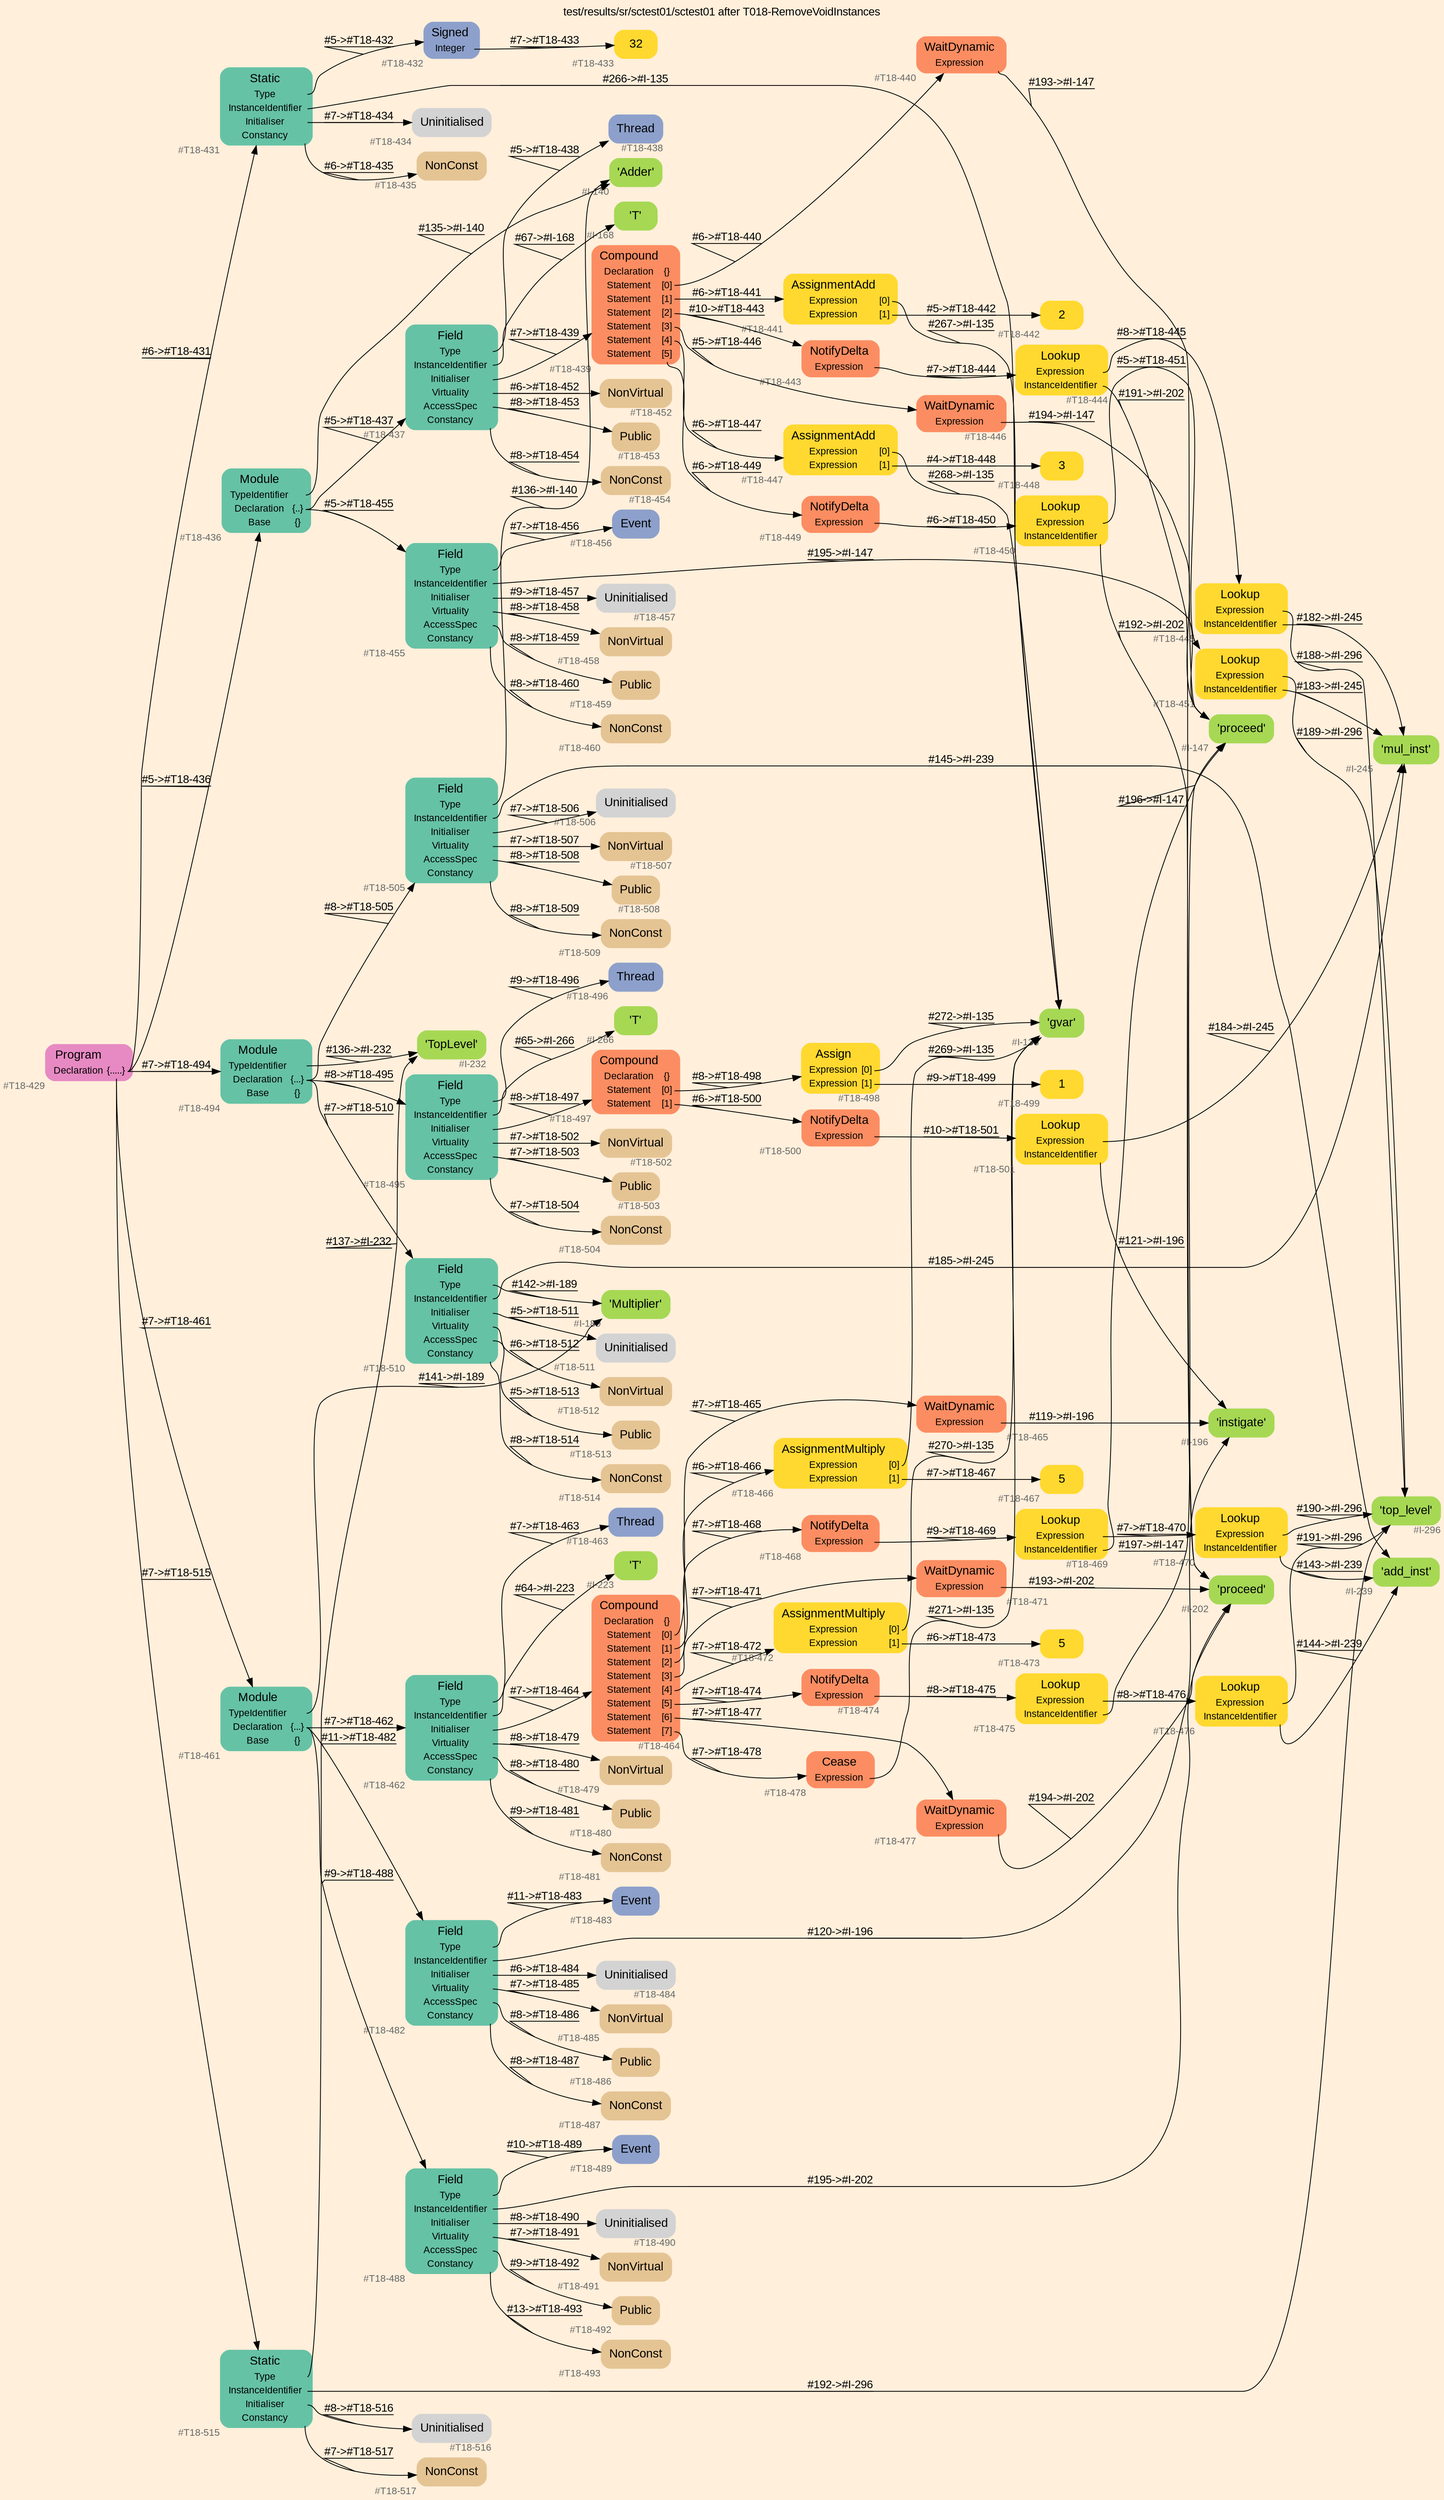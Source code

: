 digraph "test/results/sr/sctest01/sctest01 after T018-RemoveVoidInstances" {
label = "test/results/sr/sctest01/sctest01 after T018-RemoveVoidInstances"
labelloc = t
graph [
    rankdir = "LR"
    ranksep = 0.3
    bgcolor = antiquewhite1
    color = black
    fontcolor = black
    fontname = "Arial"
];
node [
    fontname = "Arial"
];
edge [
    fontname = "Arial"
];

// -------------------- node figure --------------------
// -------- block #T18-429 ----------
"#T18-429" [
    fillcolor = "/set28/4"
    xlabel = "#T18-429"
    fontsize = "12"
    fontcolor = grey40
    shape = "plaintext"
    label = <<TABLE BORDER="0" CELLBORDER="0" CELLSPACING="0">
     <TR><TD><FONT COLOR="black" POINT-SIZE="15">Program</FONT></TD></TR>
     <TR><TD><FONT COLOR="black" POINT-SIZE="12">Declaration</FONT></TD><TD PORT="port0"><FONT COLOR="black" POINT-SIZE="12">{.....}</FONT></TD></TR>
    </TABLE>>
    style = "rounded,filled"
];

// -------- block #T18-431 ----------
"#T18-431" [
    fillcolor = "/set28/1"
    xlabel = "#T18-431"
    fontsize = "12"
    fontcolor = grey40
    shape = "plaintext"
    label = <<TABLE BORDER="0" CELLBORDER="0" CELLSPACING="0">
     <TR><TD><FONT COLOR="black" POINT-SIZE="15">Static</FONT></TD></TR>
     <TR><TD><FONT COLOR="black" POINT-SIZE="12">Type</FONT></TD><TD PORT="port0"></TD></TR>
     <TR><TD><FONT COLOR="black" POINT-SIZE="12">InstanceIdentifier</FONT></TD><TD PORT="port1"></TD></TR>
     <TR><TD><FONT COLOR="black" POINT-SIZE="12">Initialiser</FONT></TD><TD PORT="port2"></TD></TR>
     <TR><TD><FONT COLOR="black" POINT-SIZE="12">Constancy</FONT></TD><TD PORT="port3"></TD></TR>
    </TABLE>>
    style = "rounded,filled"
];

// -------- block #T18-432 ----------
"#T18-432" [
    fillcolor = "/set28/3"
    xlabel = "#T18-432"
    fontsize = "12"
    fontcolor = grey40
    shape = "plaintext"
    label = <<TABLE BORDER="0" CELLBORDER="0" CELLSPACING="0">
     <TR><TD><FONT COLOR="black" POINT-SIZE="15">Signed</FONT></TD></TR>
     <TR><TD><FONT COLOR="black" POINT-SIZE="12">Integer</FONT></TD><TD PORT="port0"></TD></TR>
    </TABLE>>
    style = "rounded,filled"
];

// -------- block #T18-433 ----------
"#T18-433" [
    fillcolor = "/set28/6"
    xlabel = "#T18-433"
    fontsize = "12"
    fontcolor = grey40
    shape = "plaintext"
    label = <<TABLE BORDER="0" CELLBORDER="0" CELLSPACING="0">
     <TR><TD><FONT COLOR="black" POINT-SIZE="15">32</FONT></TD></TR>
    </TABLE>>
    style = "rounded,filled"
];

// -------- block #I-135 ----------
"#I-135" [
    fillcolor = "/set28/5"
    xlabel = "#I-135"
    fontsize = "12"
    fontcolor = grey40
    shape = "plaintext"
    label = <<TABLE BORDER="0" CELLBORDER="0" CELLSPACING="0">
     <TR><TD><FONT COLOR="black" POINT-SIZE="15">'gvar'</FONT></TD></TR>
    </TABLE>>
    style = "rounded,filled"
];

// -------- block #T18-434 ----------
"#T18-434" [
    xlabel = "#T18-434"
    fontsize = "12"
    fontcolor = grey40
    shape = "plaintext"
    label = <<TABLE BORDER="0" CELLBORDER="0" CELLSPACING="0">
     <TR><TD><FONT COLOR="black" POINT-SIZE="15">Uninitialised</FONT></TD></TR>
    </TABLE>>
    style = "rounded,filled"
];

// -------- block #T18-435 ----------
"#T18-435" [
    fillcolor = "/set28/7"
    xlabel = "#T18-435"
    fontsize = "12"
    fontcolor = grey40
    shape = "plaintext"
    label = <<TABLE BORDER="0" CELLBORDER="0" CELLSPACING="0">
     <TR><TD><FONT COLOR="black" POINT-SIZE="15">NonConst</FONT></TD></TR>
    </TABLE>>
    style = "rounded,filled"
];

// -------- block #T18-436 ----------
"#T18-436" [
    fillcolor = "/set28/1"
    xlabel = "#T18-436"
    fontsize = "12"
    fontcolor = grey40
    shape = "plaintext"
    label = <<TABLE BORDER="0" CELLBORDER="0" CELLSPACING="0">
     <TR><TD><FONT COLOR="black" POINT-SIZE="15">Module</FONT></TD></TR>
     <TR><TD><FONT COLOR="black" POINT-SIZE="12">TypeIdentifier</FONT></TD><TD PORT="port0"></TD></TR>
     <TR><TD><FONT COLOR="black" POINT-SIZE="12">Declaration</FONT></TD><TD PORT="port1"><FONT COLOR="black" POINT-SIZE="12">{..}</FONT></TD></TR>
     <TR><TD><FONT COLOR="black" POINT-SIZE="12">Base</FONT></TD><TD PORT="port2"><FONT COLOR="black" POINT-SIZE="12">{}</FONT></TD></TR>
    </TABLE>>
    style = "rounded,filled"
];

// -------- block #I-140 ----------
"#I-140" [
    fillcolor = "/set28/5"
    xlabel = "#I-140"
    fontsize = "12"
    fontcolor = grey40
    shape = "plaintext"
    label = <<TABLE BORDER="0" CELLBORDER="0" CELLSPACING="0">
     <TR><TD><FONT COLOR="black" POINT-SIZE="15">'Adder'</FONT></TD></TR>
    </TABLE>>
    style = "rounded,filled"
];

// -------- block #T18-437 ----------
"#T18-437" [
    fillcolor = "/set28/1"
    xlabel = "#T18-437"
    fontsize = "12"
    fontcolor = grey40
    shape = "plaintext"
    label = <<TABLE BORDER="0" CELLBORDER="0" CELLSPACING="0">
     <TR><TD><FONT COLOR="black" POINT-SIZE="15">Field</FONT></TD></TR>
     <TR><TD><FONT COLOR="black" POINT-SIZE="12">Type</FONT></TD><TD PORT="port0"></TD></TR>
     <TR><TD><FONT COLOR="black" POINT-SIZE="12">InstanceIdentifier</FONT></TD><TD PORT="port1"></TD></TR>
     <TR><TD><FONT COLOR="black" POINT-SIZE="12">Initialiser</FONT></TD><TD PORT="port2"></TD></TR>
     <TR><TD><FONT COLOR="black" POINT-SIZE="12">Virtuality</FONT></TD><TD PORT="port3"></TD></TR>
     <TR><TD><FONT COLOR="black" POINT-SIZE="12">AccessSpec</FONT></TD><TD PORT="port4"></TD></TR>
     <TR><TD><FONT COLOR="black" POINT-SIZE="12">Constancy</FONT></TD><TD PORT="port5"></TD></TR>
    </TABLE>>
    style = "rounded,filled"
];

// -------- block #T18-438 ----------
"#T18-438" [
    fillcolor = "/set28/3"
    xlabel = "#T18-438"
    fontsize = "12"
    fontcolor = grey40
    shape = "plaintext"
    label = <<TABLE BORDER="0" CELLBORDER="0" CELLSPACING="0">
     <TR><TD><FONT COLOR="black" POINT-SIZE="15">Thread</FONT></TD></TR>
    </TABLE>>
    style = "rounded,filled"
];

// -------- block #I-168 ----------
"#I-168" [
    fillcolor = "/set28/5"
    xlabel = "#I-168"
    fontsize = "12"
    fontcolor = grey40
    shape = "plaintext"
    label = <<TABLE BORDER="0" CELLBORDER="0" CELLSPACING="0">
     <TR><TD><FONT COLOR="black" POINT-SIZE="15">'T'</FONT></TD></TR>
    </TABLE>>
    style = "rounded,filled"
];

// -------- block #T18-439 ----------
"#T18-439" [
    fillcolor = "/set28/2"
    xlabel = "#T18-439"
    fontsize = "12"
    fontcolor = grey40
    shape = "plaintext"
    label = <<TABLE BORDER="0" CELLBORDER="0" CELLSPACING="0">
     <TR><TD><FONT COLOR="black" POINT-SIZE="15">Compound</FONT></TD></TR>
     <TR><TD><FONT COLOR="black" POINT-SIZE="12">Declaration</FONT></TD><TD PORT="port0"><FONT COLOR="black" POINT-SIZE="12">{}</FONT></TD></TR>
     <TR><TD><FONT COLOR="black" POINT-SIZE="12">Statement</FONT></TD><TD PORT="port1"><FONT COLOR="black" POINT-SIZE="12">[0]</FONT></TD></TR>
     <TR><TD><FONT COLOR="black" POINT-SIZE="12">Statement</FONT></TD><TD PORT="port2"><FONT COLOR="black" POINT-SIZE="12">[1]</FONT></TD></TR>
     <TR><TD><FONT COLOR="black" POINT-SIZE="12">Statement</FONT></TD><TD PORT="port3"><FONT COLOR="black" POINT-SIZE="12">[2]</FONT></TD></TR>
     <TR><TD><FONT COLOR="black" POINT-SIZE="12">Statement</FONT></TD><TD PORT="port4"><FONT COLOR="black" POINT-SIZE="12">[3]</FONT></TD></TR>
     <TR><TD><FONT COLOR="black" POINT-SIZE="12">Statement</FONT></TD><TD PORT="port5"><FONT COLOR="black" POINT-SIZE="12">[4]</FONT></TD></TR>
     <TR><TD><FONT COLOR="black" POINT-SIZE="12">Statement</FONT></TD><TD PORT="port6"><FONT COLOR="black" POINT-SIZE="12">[5]</FONT></TD></TR>
    </TABLE>>
    style = "rounded,filled"
];

// -------- block #T18-440 ----------
"#T18-440" [
    fillcolor = "/set28/2"
    xlabel = "#T18-440"
    fontsize = "12"
    fontcolor = grey40
    shape = "plaintext"
    label = <<TABLE BORDER="0" CELLBORDER="0" CELLSPACING="0">
     <TR><TD><FONT COLOR="black" POINT-SIZE="15">WaitDynamic</FONT></TD></TR>
     <TR><TD><FONT COLOR="black" POINT-SIZE="12">Expression</FONT></TD><TD PORT="port0"></TD></TR>
    </TABLE>>
    style = "rounded,filled"
];

// -------- block #I-147 ----------
"#I-147" [
    fillcolor = "/set28/5"
    xlabel = "#I-147"
    fontsize = "12"
    fontcolor = grey40
    shape = "plaintext"
    label = <<TABLE BORDER="0" CELLBORDER="0" CELLSPACING="0">
     <TR><TD><FONT COLOR="black" POINT-SIZE="15">'proceed'</FONT></TD></TR>
    </TABLE>>
    style = "rounded,filled"
];

// -------- block #T18-441 ----------
"#T18-441" [
    fillcolor = "/set28/6"
    xlabel = "#T18-441"
    fontsize = "12"
    fontcolor = grey40
    shape = "plaintext"
    label = <<TABLE BORDER="0" CELLBORDER="0" CELLSPACING="0">
     <TR><TD><FONT COLOR="black" POINT-SIZE="15">AssignmentAdd</FONT></TD></TR>
     <TR><TD><FONT COLOR="black" POINT-SIZE="12">Expression</FONT></TD><TD PORT="port0"><FONT COLOR="black" POINT-SIZE="12">[0]</FONT></TD></TR>
     <TR><TD><FONT COLOR="black" POINT-SIZE="12">Expression</FONT></TD><TD PORT="port1"><FONT COLOR="black" POINT-SIZE="12">[1]</FONT></TD></TR>
    </TABLE>>
    style = "rounded,filled"
];

// -------- block #T18-442 ----------
"#T18-442" [
    fillcolor = "/set28/6"
    xlabel = "#T18-442"
    fontsize = "12"
    fontcolor = grey40
    shape = "plaintext"
    label = <<TABLE BORDER="0" CELLBORDER="0" CELLSPACING="0">
     <TR><TD><FONT COLOR="black" POINT-SIZE="15">2</FONT></TD></TR>
    </TABLE>>
    style = "rounded,filled"
];

// -------- block #T18-443 ----------
"#T18-443" [
    fillcolor = "/set28/2"
    xlabel = "#T18-443"
    fontsize = "12"
    fontcolor = grey40
    shape = "plaintext"
    label = <<TABLE BORDER="0" CELLBORDER="0" CELLSPACING="0">
     <TR><TD><FONT COLOR="black" POINT-SIZE="15">NotifyDelta</FONT></TD></TR>
     <TR><TD><FONT COLOR="black" POINT-SIZE="12">Expression</FONT></TD><TD PORT="port0"></TD></TR>
    </TABLE>>
    style = "rounded,filled"
];

// -------- block #T18-444 ----------
"#T18-444" [
    fillcolor = "/set28/6"
    xlabel = "#T18-444"
    fontsize = "12"
    fontcolor = grey40
    shape = "plaintext"
    label = <<TABLE BORDER="0" CELLBORDER="0" CELLSPACING="0">
     <TR><TD><FONT COLOR="black" POINT-SIZE="15">Lookup</FONT></TD></TR>
     <TR><TD><FONT COLOR="black" POINT-SIZE="12">Expression</FONT></TD><TD PORT="port0"></TD></TR>
     <TR><TD><FONT COLOR="black" POINT-SIZE="12">InstanceIdentifier</FONT></TD><TD PORT="port1"></TD></TR>
    </TABLE>>
    style = "rounded,filled"
];

// -------- block #T18-445 ----------
"#T18-445" [
    fillcolor = "/set28/6"
    xlabel = "#T18-445"
    fontsize = "12"
    fontcolor = grey40
    shape = "plaintext"
    label = <<TABLE BORDER="0" CELLBORDER="0" CELLSPACING="0">
     <TR><TD><FONT COLOR="black" POINT-SIZE="15">Lookup</FONT></TD></TR>
     <TR><TD><FONT COLOR="black" POINT-SIZE="12">Expression</FONT></TD><TD PORT="port0"></TD></TR>
     <TR><TD><FONT COLOR="black" POINT-SIZE="12">InstanceIdentifier</FONT></TD><TD PORT="port1"></TD></TR>
    </TABLE>>
    style = "rounded,filled"
];

// -------- block #I-296 ----------
"#I-296" [
    fillcolor = "/set28/5"
    xlabel = "#I-296"
    fontsize = "12"
    fontcolor = grey40
    shape = "plaintext"
    label = <<TABLE BORDER="0" CELLBORDER="0" CELLSPACING="0">
     <TR><TD><FONT COLOR="black" POINT-SIZE="15">'top_level'</FONT></TD></TR>
    </TABLE>>
    style = "rounded,filled"
];

// -------- block #I-245 ----------
"#I-245" [
    fillcolor = "/set28/5"
    xlabel = "#I-245"
    fontsize = "12"
    fontcolor = grey40
    shape = "plaintext"
    label = <<TABLE BORDER="0" CELLBORDER="0" CELLSPACING="0">
     <TR><TD><FONT COLOR="black" POINT-SIZE="15">'mul_inst'</FONT></TD></TR>
    </TABLE>>
    style = "rounded,filled"
];

// -------- block #I-202 ----------
"#I-202" [
    fillcolor = "/set28/5"
    xlabel = "#I-202"
    fontsize = "12"
    fontcolor = grey40
    shape = "plaintext"
    label = <<TABLE BORDER="0" CELLBORDER="0" CELLSPACING="0">
     <TR><TD><FONT COLOR="black" POINT-SIZE="15">'proceed'</FONT></TD></TR>
    </TABLE>>
    style = "rounded,filled"
];

// -------- block #T18-446 ----------
"#T18-446" [
    fillcolor = "/set28/2"
    xlabel = "#T18-446"
    fontsize = "12"
    fontcolor = grey40
    shape = "plaintext"
    label = <<TABLE BORDER="0" CELLBORDER="0" CELLSPACING="0">
     <TR><TD><FONT COLOR="black" POINT-SIZE="15">WaitDynamic</FONT></TD></TR>
     <TR><TD><FONT COLOR="black" POINT-SIZE="12">Expression</FONT></TD><TD PORT="port0"></TD></TR>
    </TABLE>>
    style = "rounded,filled"
];

// -------- block #T18-447 ----------
"#T18-447" [
    fillcolor = "/set28/6"
    xlabel = "#T18-447"
    fontsize = "12"
    fontcolor = grey40
    shape = "plaintext"
    label = <<TABLE BORDER="0" CELLBORDER="0" CELLSPACING="0">
     <TR><TD><FONT COLOR="black" POINT-SIZE="15">AssignmentAdd</FONT></TD></TR>
     <TR><TD><FONT COLOR="black" POINT-SIZE="12">Expression</FONT></TD><TD PORT="port0"><FONT COLOR="black" POINT-SIZE="12">[0]</FONT></TD></TR>
     <TR><TD><FONT COLOR="black" POINT-SIZE="12">Expression</FONT></TD><TD PORT="port1"><FONT COLOR="black" POINT-SIZE="12">[1]</FONT></TD></TR>
    </TABLE>>
    style = "rounded,filled"
];

// -------- block #T18-448 ----------
"#T18-448" [
    fillcolor = "/set28/6"
    xlabel = "#T18-448"
    fontsize = "12"
    fontcolor = grey40
    shape = "plaintext"
    label = <<TABLE BORDER="0" CELLBORDER="0" CELLSPACING="0">
     <TR><TD><FONT COLOR="black" POINT-SIZE="15">3</FONT></TD></TR>
    </TABLE>>
    style = "rounded,filled"
];

// -------- block #T18-449 ----------
"#T18-449" [
    fillcolor = "/set28/2"
    xlabel = "#T18-449"
    fontsize = "12"
    fontcolor = grey40
    shape = "plaintext"
    label = <<TABLE BORDER="0" CELLBORDER="0" CELLSPACING="0">
     <TR><TD><FONT COLOR="black" POINT-SIZE="15">NotifyDelta</FONT></TD></TR>
     <TR><TD><FONT COLOR="black" POINT-SIZE="12">Expression</FONT></TD><TD PORT="port0"></TD></TR>
    </TABLE>>
    style = "rounded,filled"
];

// -------- block #T18-450 ----------
"#T18-450" [
    fillcolor = "/set28/6"
    xlabel = "#T18-450"
    fontsize = "12"
    fontcolor = grey40
    shape = "plaintext"
    label = <<TABLE BORDER="0" CELLBORDER="0" CELLSPACING="0">
     <TR><TD><FONT COLOR="black" POINT-SIZE="15">Lookup</FONT></TD></TR>
     <TR><TD><FONT COLOR="black" POINT-SIZE="12">Expression</FONT></TD><TD PORT="port0"></TD></TR>
     <TR><TD><FONT COLOR="black" POINT-SIZE="12">InstanceIdentifier</FONT></TD><TD PORT="port1"></TD></TR>
    </TABLE>>
    style = "rounded,filled"
];

// -------- block #T18-451 ----------
"#T18-451" [
    fillcolor = "/set28/6"
    xlabel = "#T18-451"
    fontsize = "12"
    fontcolor = grey40
    shape = "plaintext"
    label = <<TABLE BORDER="0" CELLBORDER="0" CELLSPACING="0">
     <TR><TD><FONT COLOR="black" POINT-SIZE="15">Lookup</FONT></TD></TR>
     <TR><TD><FONT COLOR="black" POINT-SIZE="12">Expression</FONT></TD><TD PORT="port0"></TD></TR>
     <TR><TD><FONT COLOR="black" POINT-SIZE="12">InstanceIdentifier</FONT></TD><TD PORT="port1"></TD></TR>
    </TABLE>>
    style = "rounded,filled"
];

// -------- block #T18-452 ----------
"#T18-452" [
    fillcolor = "/set28/7"
    xlabel = "#T18-452"
    fontsize = "12"
    fontcolor = grey40
    shape = "plaintext"
    label = <<TABLE BORDER="0" CELLBORDER="0" CELLSPACING="0">
     <TR><TD><FONT COLOR="black" POINT-SIZE="15">NonVirtual</FONT></TD></TR>
    </TABLE>>
    style = "rounded,filled"
];

// -------- block #T18-453 ----------
"#T18-453" [
    fillcolor = "/set28/7"
    xlabel = "#T18-453"
    fontsize = "12"
    fontcolor = grey40
    shape = "plaintext"
    label = <<TABLE BORDER="0" CELLBORDER="0" CELLSPACING="0">
     <TR><TD><FONT COLOR="black" POINT-SIZE="15">Public</FONT></TD></TR>
    </TABLE>>
    style = "rounded,filled"
];

// -------- block #T18-454 ----------
"#T18-454" [
    fillcolor = "/set28/7"
    xlabel = "#T18-454"
    fontsize = "12"
    fontcolor = grey40
    shape = "plaintext"
    label = <<TABLE BORDER="0" CELLBORDER="0" CELLSPACING="0">
     <TR><TD><FONT COLOR="black" POINT-SIZE="15">NonConst</FONT></TD></TR>
    </TABLE>>
    style = "rounded,filled"
];

// -------- block #T18-455 ----------
"#T18-455" [
    fillcolor = "/set28/1"
    xlabel = "#T18-455"
    fontsize = "12"
    fontcolor = grey40
    shape = "plaintext"
    label = <<TABLE BORDER="0" CELLBORDER="0" CELLSPACING="0">
     <TR><TD><FONT COLOR="black" POINT-SIZE="15">Field</FONT></TD></TR>
     <TR><TD><FONT COLOR="black" POINT-SIZE="12">Type</FONT></TD><TD PORT="port0"></TD></TR>
     <TR><TD><FONT COLOR="black" POINT-SIZE="12">InstanceIdentifier</FONT></TD><TD PORT="port1"></TD></TR>
     <TR><TD><FONT COLOR="black" POINT-SIZE="12">Initialiser</FONT></TD><TD PORT="port2"></TD></TR>
     <TR><TD><FONT COLOR="black" POINT-SIZE="12">Virtuality</FONT></TD><TD PORT="port3"></TD></TR>
     <TR><TD><FONT COLOR="black" POINT-SIZE="12">AccessSpec</FONT></TD><TD PORT="port4"></TD></TR>
     <TR><TD><FONT COLOR="black" POINT-SIZE="12">Constancy</FONT></TD><TD PORT="port5"></TD></TR>
    </TABLE>>
    style = "rounded,filled"
];

// -------- block #T18-456 ----------
"#T18-456" [
    fillcolor = "/set28/3"
    xlabel = "#T18-456"
    fontsize = "12"
    fontcolor = grey40
    shape = "plaintext"
    label = <<TABLE BORDER="0" CELLBORDER="0" CELLSPACING="0">
     <TR><TD><FONT COLOR="black" POINT-SIZE="15">Event</FONT></TD></TR>
    </TABLE>>
    style = "rounded,filled"
];

// -------- block #T18-457 ----------
"#T18-457" [
    xlabel = "#T18-457"
    fontsize = "12"
    fontcolor = grey40
    shape = "plaintext"
    label = <<TABLE BORDER="0" CELLBORDER="0" CELLSPACING="0">
     <TR><TD><FONT COLOR="black" POINT-SIZE="15">Uninitialised</FONT></TD></TR>
    </TABLE>>
    style = "rounded,filled"
];

// -------- block #T18-458 ----------
"#T18-458" [
    fillcolor = "/set28/7"
    xlabel = "#T18-458"
    fontsize = "12"
    fontcolor = grey40
    shape = "plaintext"
    label = <<TABLE BORDER="0" CELLBORDER="0" CELLSPACING="0">
     <TR><TD><FONT COLOR="black" POINT-SIZE="15">NonVirtual</FONT></TD></TR>
    </TABLE>>
    style = "rounded,filled"
];

// -------- block #T18-459 ----------
"#T18-459" [
    fillcolor = "/set28/7"
    xlabel = "#T18-459"
    fontsize = "12"
    fontcolor = grey40
    shape = "plaintext"
    label = <<TABLE BORDER="0" CELLBORDER="0" CELLSPACING="0">
     <TR><TD><FONT COLOR="black" POINT-SIZE="15">Public</FONT></TD></TR>
    </TABLE>>
    style = "rounded,filled"
];

// -------- block #T18-460 ----------
"#T18-460" [
    fillcolor = "/set28/7"
    xlabel = "#T18-460"
    fontsize = "12"
    fontcolor = grey40
    shape = "plaintext"
    label = <<TABLE BORDER="0" CELLBORDER="0" CELLSPACING="0">
     <TR><TD><FONT COLOR="black" POINT-SIZE="15">NonConst</FONT></TD></TR>
    </TABLE>>
    style = "rounded,filled"
];

// -------- block #T18-461 ----------
"#T18-461" [
    fillcolor = "/set28/1"
    xlabel = "#T18-461"
    fontsize = "12"
    fontcolor = grey40
    shape = "plaintext"
    label = <<TABLE BORDER="0" CELLBORDER="0" CELLSPACING="0">
     <TR><TD><FONT COLOR="black" POINT-SIZE="15">Module</FONT></TD></TR>
     <TR><TD><FONT COLOR="black" POINT-SIZE="12">TypeIdentifier</FONT></TD><TD PORT="port0"></TD></TR>
     <TR><TD><FONT COLOR="black" POINT-SIZE="12">Declaration</FONT></TD><TD PORT="port1"><FONT COLOR="black" POINT-SIZE="12">{...}</FONT></TD></TR>
     <TR><TD><FONT COLOR="black" POINT-SIZE="12">Base</FONT></TD><TD PORT="port2"><FONT COLOR="black" POINT-SIZE="12">{}</FONT></TD></TR>
    </TABLE>>
    style = "rounded,filled"
];

// -------- block #I-189 ----------
"#I-189" [
    fillcolor = "/set28/5"
    xlabel = "#I-189"
    fontsize = "12"
    fontcolor = grey40
    shape = "plaintext"
    label = <<TABLE BORDER="0" CELLBORDER="0" CELLSPACING="0">
     <TR><TD><FONT COLOR="black" POINT-SIZE="15">'Multiplier'</FONT></TD></TR>
    </TABLE>>
    style = "rounded,filled"
];

// -------- block #T18-462 ----------
"#T18-462" [
    fillcolor = "/set28/1"
    xlabel = "#T18-462"
    fontsize = "12"
    fontcolor = grey40
    shape = "plaintext"
    label = <<TABLE BORDER="0" CELLBORDER="0" CELLSPACING="0">
     <TR><TD><FONT COLOR="black" POINT-SIZE="15">Field</FONT></TD></TR>
     <TR><TD><FONT COLOR="black" POINT-SIZE="12">Type</FONT></TD><TD PORT="port0"></TD></TR>
     <TR><TD><FONT COLOR="black" POINT-SIZE="12">InstanceIdentifier</FONT></TD><TD PORT="port1"></TD></TR>
     <TR><TD><FONT COLOR="black" POINT-SIZE="12">Initialiser</FONT></TD><TD PORT="port2"></TD></TR>
     <TR><TD><FONT COLOR="black" POINT-SIZE="12">Virtuality</FONT></TD><TD PORT="port3"></TD></TR>
     <TR><TD><FONT COLOR="black" POINT-SIZE="12">AccessSpec</FONT></TD><TD PORT="port4"></TD></TR>
     <TR><TD><FONT COLOR="black" POINT-SIZE="12">Constancy</FONT></TD><TD PORT="port5"></TD></TR>
    </TABLE>>
    style = "rounded,filled"
];

// -------- block #T18-463 ----------
"#T18-463" [
    fillcolor = "/set28/3"
    xlabel = "#T18-463"
    fontsize = "12"
    fontcolor = grey40
    shape = "plaintext"
    label = <<TABLE BORDER="0" CELLBORDER="0" CELLSPACING="0">
     <TR><TD><FONT COLOR="black" POINT-SIZE="15">Thread</FONT></TD></TR>
    </TABLE>>
    style = "rounded,filled"
];

// -------- block #I-223 ----------
"#I-223" [
    fillcolor = "/set28/5"
    xlabel = "#I-223"
    fontsize = "12"
    fontcolor = grey40
    shape = "plaintext"
    label = <<TABLE BORDER="0" CELLBORDER="0" CELLSPACING="0">
     <TR><TD><FONT COLOR="black" POINT-SIZE="15">'T'</FONT></TD></TR>
    </TABLE>>
    style = "rounded,filled"
];

// -------- block #T18-464 ----------
"#T18-464" [
    fillcolor = "/set28/2"
    xlabel = "#T18-464"
    fontsize = "12"
    fontcolor = grey40
    shape = "plaintext"
    label = <<TABLE BORDER="0" CELLBORDER="0" CELLSPACING="0">
     <TR><TD><FONT COLOR="black" POINT-SIZE="15">Compound</FONT></TD></TR>
     <TR><TD><FONT COLOR="black" POINT-SIZE="12">Declaration</FONT></TD><TD PORT="port0"><FONT COLOR="black" POINT-SIZE="12">{}</FONT></TD></TR>
     <TR><TD><FONT COLOR="black" POINT-SIZE="12">Statement</FONT></TD><TD PORT="port1"><FONT COLOR="black" POINT-SIZE="12">[0]</FONT></TD></TR>
     <TR><TD><FONT COLOR="black" POINT-SIZE="12">Statement</FONT></TD><TD PORT="port2"><FONT COLOR="black" POINT-SIZE="12">[1]</FONT></TD></TR>
     <TR><TD><FONT COLOR="black" POINT-SIZE="12">Statement</FONT></TD><TD PORT="port3"><FONT COLOR="black" POINT-SIZE="12">[2]</FONT></TD></TR>
     <TR><TD><FONT COLOR="black" POINT-SIZE="12">Statement</FONT></TD><TD PORT="port4"><FONT COLOR="black" POINT-SIZE="12">[3]</FONT></TD></TR>
     <TR><TD><FONT COLOR="black" POINT-SIZE="12">Statement</FONT></TD><TD PORT="port5"><FONT COLOR="black" POINT-SIZE="12">[4]</FONT></TD></TR>
     <TR><TD><FONT COLOR="black" POINT-SIZE="12">Statement</FONT></TD><TD PORT="port6"><FONT COLOR="black" POINT-SIZE="12">[5]</FONT></TD></TR>
     <TR><TD><FONT COLOR="black" POINT-SIZE="12">Statement</FONT></TD><TD PORT="port7"><FONT COLOR="black" POINT-SIZE="12">[6]</FONT></TD></TR>
     <TR><TD><FONT COLOR="black" POINT-SIZE="12">Statement</FONT></TD><TD PORT="port8"><FONT COLOR="black" POINT-SIZE="12">[7]</FONT></TD></TR>
    </TABLE>>
    style = "rounded,filled"
];

// -------- block #T18-465 ----------
"#T18-465" [
    fillcolor = "/set28/2"
    xlabel = "#T18-465"
    fontsize = "12"
    fontcolor = grey40
    shape = "plaintext"
    label = <<TABLE BORDER="0" CELLBORDER="0" CELLSPACING="0">
     <TR><TD><FONT COLOR="black" POINT-SIZE="15">WaitDynamic</FONT></TD></TR>
     <TR><TD><FONT COLOR="black" POINT-SIZE="12">Expression</FONT></TD><TD PORT="port0"></TD></TR>
    </TABLE>>
    style = "rounded,filled"
];

// -------- block #I-196 ----------
"#I-196" [
    fillcolor = "/set28/5"
    xlabel = "#I-196"
    fontsize = "12"
    fontcolor = grey40
    shape = "plaintext"
    label = <<TABLE BORDER="0" CELLBORDER="0" CELLSPACING="0">
     <TR><TD><FONT COLOR="black" POINT-SIZE="15">'instigate'</FONT></TD></TR>
    </TABLE>>
    style = "rounded,filled"
];

// -------- block #T18-466 ----------
"#T18-466" [
    fillcolor = "/set28/6"
    xlabel = "#T18-466"
    fontsize = "12"
    fontcolor = grey40
    shape = "plaintext"
    label = <<TABLE BORDER="0" CELLBORDER="0" CELLSPACING="0">
     <TR><TD><FONT COLOR="black" POINT-SIZE="15">AssignmentMultiply</FONT></TD></TR>
     <TR><TD><FONT COLOR="black" POINT-SIZE="12">Expression</FONT></TD><TD PORT="port0"><FONT COLOR="black" POINT-SIZE="12">[0]</FONT></TD></TR>
     <TR><TD><FONT COLOR="black" POINT-SIZE="12">Expression</FONT></TD><TD PORT="port1"><FONT COLOR="black" POINT-SIZE="12">[1]</FONT></TD></TR>
    </TABLE>>
    style = "rounded,filled"
];

// -------- block #T18-467 ----------
"#T18-467" [
    fillcolor = "/set28/6"
    xlabel = "#T18-467"
    fontsize = "12"
    fontcolor = grey40
    shape = "plaintext"
    label = <<TABLE BORDER="0" CELLBORDER="0" CELLSPACING="0">
     <TR><TD><FONT COLOR="black" POINT-SIZE="15">5</FONT></TD></TR>
    </TABLE>>
    style = "rounded,filled"
];

// -------- block #T18-468 ----------
"#T18-468" [
    fillcolor = "/set28/2"
    xlabel = "#T18-468"
    fontsize = "12"
    fontcolor = grey40
    shape = "plaintext"
    label = <<TABLE BORDER="0" CELLBORDER="0" CELLSPACING="0">
     <TR><TD><FONT COLOR="black" POINT-SIZE="15">NotifyDelta</FONT></TD></TR>
     <TR><TD><FONT COLOR="black" POINT-SIZE="12">Expression</FONT></TD><TD PORT="port0"></TD></TR>
    </TABLE>>
    style = "rounded,filled"
];

// -------- block #T18-469 ----------
"#T18-469" [
    fillcolor = "/set28/6"
    xlabel = "#T18-469"
    fontsize = "12"
    fontcolor = grey40
    shape = "plaintext"
    label = <<TABLE BORDER="0" CELLBORDER="0" CELLSPACING="0">
     <TR><TD><FONT COLOR="black" POINT-SIZE="15">Lookup</FONT></TD></TR>
     <TR><TD><FONT COLOR="black" POINT-SIZE="12">Expression</FONT></TD><TD PORT="port0"></TD></TR>
     <TR><TD><FONT COLOR="black" POINT-SIZE="12">InstanceIdentifier</FONT></TD><TD PORT="port1"></TD></TR>
    </TABLE>>
    style = "rounded,filled"
];

// -------- block #T18-470 ----------
"#T18-470" [
    fillcolor = "/set28/6"
    xlabel = "#T18-470"
    fontsize = "12"
    fontcolor = grey40
    shape = "plaintext"
    label = <<TABLE BORDER="0" CELLBORDER="0" CELLSPACING="0">
     <TR><TD><FONT COLOR="black" POINT-SIZE="15">Lookup</FONT></TD></TR>
     <TR><TD><FONT COLOR="black" POINT-SIZE="12">Expression</FONT></TD><TD PORT="port0"></TD></TR>
     <TR><TD><FONT COLOR="black" POINT-SIZE="12">InstanceIdentifier</FONT></TD><TD PORT="port1"></TD></TR>
    </TABLE>>
    style = "rounded,filled"
];

// -------- block #I-239 ----------
"#I-239" [
    fillcolor = "/set28/5"
    xlabel = "#I-239"
    fontsize = "12"
    fontcolor = grey40
    shape = "plaintext"
    label = <<TABLE BORDER="0" CELLBORDER="0" CELLSPACING="0">
     <TR><TD><FONT COLOR="black" POINT-SIZE="15">'add_inst'</FONT></TD></TR>
    </TABLE>>
    style = "rounded,filled"
];

// -------- block #T18-471 ----------
"#T18-471" [
    fillcolor = "/set28/2"
    xlabel = "#T18-471"
    fontsize = "12"
    fontcolor = grey40
    shape = "plaintext"
    label = <<TABLE BORDER="0" CELLBORDER="0" CELLSPACING="0">
     <TR><TD><FONT COLOR="black" POINT-SIZE="15">WaitDynamic</FONT></TD></TR>
     <TR><TD><FONT COLOR="black" POINT-SIZE="12">Expression</FONT></TD><TD PORT="port0"></TD></TR>
    </TABLE>>
    style = "rounded,filled"
];

// -------- block #T18-472 ----------
"#T18-472" [
    fillcolor = "/set28/6"
    xlabel = "#T18-472"
    fontsize = "12"
    fontcolor = grey40
    shape = "plaintext"
    label = <<TABLE BORDER="0" CELLBORDER="0" CELLSPACING="0">
     <TR><TD><FONT COLOR="black" POINT-SIZE="15">AssignmentMultiply</FONT></TD></TR>
     <TR><TD><FONT COLOR="black" POINT-SIZE="12">Expression</FONT></TD><TD PORT="port0"><FONT COLOR="black" POINT-SIZE="12">[0]</FONT></TD></TR>
     <TR><TD><FONT COLOR="black" POINT-SIZE="12">Expression</FONT></TD><TD PORT="port1"><FONT COLOR="black" POINT-SIZE="12">[1]</FONT></TD></TR>
    </TABLE>>
    style = "rounded,filled"
];

// -------- block #T18-473 ----------
"#T18-473" [
    fillcolor = "/set28/6"
    xlabel = "#T18-473"
    fontsize = "12"
    fontcolor = grey40
    shape = "plaintext"
    label = <<TABLE BORDER="0" CELLBORDER="0" CELLSPACING="0">
     <TR><TD><FONT COLOR="black" POINT-SIZE="15">5</FONT></TD></TR>
    </TABLE>>
    style = "rounded,filled"
];

// -------- block #T18-474 ----------
"#T18-474" [
    fillcolor = "/set28/2"
    xlabel = "#T18-474"
    fontsize = "12"
    fontcolor = grey40
    shape = "plaintext"
    label = <<TABLE BORDER="0" CELLBORDER="0" CELLSPACING="0">
     <TR><TD><FONT COLOR="black" POINT-SIZE="15">NotifyDelta</FONT></TD></TR>
     <TR><TD><FONT COLOR="black" POINT-SIZE="12">Expression</FONT></TD><TD PORT="port0"></TD></TR>
    </TABLE>>
    style = "rounded,filled"
];

// -------- block #T18-475 ----------
"#T18-475" [
    fillcolor = "/set28/6"
    xlabel = "#T18-475"
    fontsize = "12"
    fontcolor = grey40
    shape = "plaintext"
    label = <<TABLE BORDER="0" CELLBORDER="0" CELLSPACING="0">
     <TR><TD><FONT COLOR="black" POINT-SIZE="15">Lookup</FONT></TD></TR>
     <TR><TD><FONT COLOR="black" POINT-SIZE="12">Expression</FONT></TD><TD PORT="port0"></TD></TR>
     <TR><TD><FONT COLOR="black" POINT-SIZE="12">InstanceIdentifier</FONT></TD><TD PORT="port1"></TD></TR>
    </TABLE>>
    style = "rounded,filled"
];

// -------- block #T18-476 ----------
"#T18-476" [
    fillcolor = "/set28/6"
    xlabel = "#T18-476"
    fontsize = "12"
    fontcolor = grey40
    shape = "plaintext"
    label = <<TABLE BORDER="0" CELLBORDER="0" CELLSPACING="0">
     <TR><TD><FONT COLOR="black" POINT-SIZE="15">Lookup</FONT></TD></TR>
     <TR><TD><FONT COLOR="black" POINT-SIZE="12">Expression</FONT></TD><TD PORT="port0"></TD></TR>
     <TR><TD><FONT COLOR="black" POINT-SIZE="12">InstanceIdentifier</FONT></TD><TD PORT="port1"></TD></TR>
    </TABLE>>
    style = "rounded,filled"
];

// -------- block #T18-477 ----------
"#T18-477" [
    fillcolor = "/set28/2"
    xlabel = "#T18-477"
    fontsize = "12"
    fontcolor = grey40
    shape = "plaintext"
    label = <<TABLE BORDER="0" CELLBORDER="0" CELLSPACING="0">
     <TR><TD><FONT COLOR="black" POINT-SIZE="15">WaitDynamic</FONT></TD></TR>
     <TR><TD><FONT COLOR="black" POINT-SIZE="12">Expression</FONT></TD><TD PORT="port0"></TD></TR>
    </TABLE>>
    style = "rounded,filled"
];

// -------- block #T18-478 ----------
"#T18-478" [
    fillcolor = "/set28/2"
    xlabel = "#T18-478"
    fontsize = "12"
    fontcolor = grey40
    shape = "plaintext"
    label = <<TABLE BORDER="0" CELLBORDER="0" CELLSPACING="0">
     <TR><TD><FONT COLOR="black" POINT-SIZE="15">Cease</FONT></TD></TR>
     <TR><TD><FONT COLOR="black" POINT-SIZE="12">Expression</FONT></TD><TD PORT="port0"></TD></TR>
    </TABLE>>
    style = "rounded,filled"
];

// -------- block #T18-479 ----------
"#T18-479" [
    fillcolor = "/set28/7"
    xlabel = "#T18-479"
    fontsize = "12"
    fontcolor = grey40
    shape = "plaintext"
    label = <<TABLE BORDER="0" CELLBORDER="0" CELLSPACING="0">
     <TR><TD><FONT COLOR="black" POINT-SIZE="15">NonVirtual</FONT></TD></TR>
    </TABLE>>
    style = "rounded,filled"
];

// -------- block #T18-480 ----------
"#T18-480" [
    fillcolor = "/set28/7"
    xlabel = "#T18-480"
    fontsize = "12"
    fontcolor = grey40
    shape = "plaintext"
    label = <<TABLE BORDER="0" CELLBORDER="0" CELLSPACING="0">
     <TR><TD><FONT COLOR="black" POINT-SIZE="15">Public</FONT></TD></TR>
    </TABLE>>
    style = "rounded,filled"
];

// -------- block #T18-481 ----------
"#T18-481" [
    fillcolor = "/set28/7"
    xlabel = "#T18-481"
    fontsize = "12"
    fontcolor = grey40
    shape = "plaintext"
    label = <<TABLE BORDER="0" CELLBORDER="0" CELLSPACING="0">
     <TR><TD><FONT COLOR="black" POINT-SIZE="15">NonConst</FONT></TD></TR>
    </TABLE>>
    style = "rounded,filled"
];

// -------- block #T18-482 ----------
"#T18-482" [
    fillcolor = "/set28/1"
    xlabel = "#T18-482"
    fontsize = "12"
    fontcolor = grey40
    shape = "plaintext"
    label = <<TABLE BORDER="0" CELLBORDER="0" CELLSPACING="0">
     <TR><TD><FONT COLOR="black" POINT-SIZE="15">Field</FONT></TD></TR>
     <TR><TD><FONT COLOR="black" POINT-SIZE="12">Type</FONT></TD><TD PORT="port0"></TD></TR>
     <TR><TD><FONT COLOR="black" POINT-SIZE="12">InstanceIdentifier</FONT></TD><TD PORT="port1"></TD></TR>
     <TR><TD><FONT COLOR="black" POINT-SIZE="12">Initialiser</FONT></TD><TD PORT="port2"></TD></TR>
     <TR><TD><FONT COLOR="black" POINT-SIZE="12">Virtuality</FONT></TD><TD PORT="port3"></TD></TR>
     <TR><TD><FONT COLOR="black" POINT-SIZE="12">AccessSpec</FONT></TD><TD PORT="port4"></TD></TR>
     <TR><TD><FONT COLOR="black" POINT-SIZE="12">Constancy</FONT></TD><TD PORT="port5"></TD></TR>
    </TABLE>>
    style = "rounded,filled"
];

// -------- block #T18-483 ----------
"#T18-483" [
    fillcolor = "/set28/3"
    xlabel = "#T18-483"
    fontsize = "12"
    fontcolor = grey40
    shape = "plaintext"
    label = <<TABLE BORDER="0" CELLBORDER="0" CELLSPACING="0">
     <TR><TD><FONT COLOR="black" POINT-SIZE="15">Event</FONT></TD></TR>
    </TABLE>>
    style = "rounded,filled"
];

// -------- block #T18-484 ----------
"#T18-484" [
    xlabel = "#T18-484"
    fontsize = "12"
    fontcolor = grey40
    shape = "plaintext"
    label = <<TABLE BORDER="0" CELLBORDER="0" CELLSPACING="0">
     <TR><TD><FONT COLOR="black" POINT-SIZE="15">Uninitialised</FONT></TD></TR>
    </TABLE>>
    style = "rounded,filled"
];

// -------- block #T18-485 ----------
"#T18-485" [
    fillcolor = "/set28/7"
    xlabel = "#T18-485"
    fontsize = "12"
    fontcolor = grey40
    shape = "plaintext"
    label = <<TABLE BORDER="0" CELLBORDER="0" CELLSPACING="0">
     <TR><TD><FONT COLOR="black" POINT-SIZE="15">NonVirtual</FONT></TD></TR>
    </TABLE>>
    style = "rounded,filled"
];

// -------- block #T18-486 ----------
"#T18-486" [
    fillcolor = "/set28/7"
    xlabel = "#T18-486"
    fontsize = "12"
    fontcolor = grey40
    shape = "plaintext"
    label = <<TABLE BORDER="0" CELLBORDER="0" CELLSPACING="0">
     <TR><TD><FONT COLOR="black" POINT-SIZE="15">Public</FONT></TD></TR>
    </TABLE>>
    style = "rounded,filled"
];

// -------- block #T18-487 ----------
"#T18-487" [
    fillcolor = "/set28/7"
    xlabel = "#T18-487"
    fontsize = "12"
    fontcolor = grey40
    shape = "plaintext"
    label = <<TABLE BORDER="0" CELLBORDER="0" CELLSPACING="0">
     <TR><TD><FONT COLOR="black" POINT-SIZE="15">NonConst</FONT></TD></TR>
    </TABLE>>
    style = "rounded,filled"
];

// -------- block #T18-488 ----------
"#T18-488" [
    fillcolor = "/set28/1"
    xlabel = "#T18-488"
    fontsize = "12"
    fontcolor = grey40
    shape = "plaintext"
    label = <<TABLE BORDER="0" CELLBORDER="0" CELLSPACING="0">
     <TR><TD><FONT COLOR="black" POINT-SIZE="15">Field</FONT></TD></TR>
     <TR><TD><FONT COLOR="black" POINT-SIZE="12">Type</FONT></TD><TD PORT="port0"></TD></TR>
     <TR><TD><FONT COLOR="black" POINT-SIZE="12">InstanceIdentifier</FONT></TD><TD PORT="port1"></TD></TR>
     <TR><TD><FONT COLOR="black" POINT-SIZE="12">Initialiser</FONT></TD><TD PORT="port2"></TD></TR>
     <TR><TD><FONT COLOR="black" POINT-SIZE="12">Virtuality</FONT></TD><TD PORT="port3"></TD></TR>
     <TR><TD><FONT COLOR="black" POINT-SIZE="12">AccessSpec</FONT></TD><TD PORT="port4"></TD></TR>
     <TR><TD><FONT COLOR="black" POINT-SIZE="12">Constancy</FONT></TD><TD PORT="port5"></TD></TR>
    </TABLE>>
    style = "rounded,filled"
];

// -------- block #T18-489 ----------
"#T18-489" [
    fillcolor = "/set28/3"
    xlabel = "#T18-489"
    fontsize = "12"
    fontcolor = grey40
    shape = "plaintext"
    label = <<TABLE BORDER="0" CELLBORDER="0" CELLSPACING="0">
     <TR><TD><FONT COLOR="black" POINT-SIZE="15">Event</FONT></TD></TR>
    </TABLE>>
    style = "rounded,filled"
];

// -------- block #T18-490 ----------
"#T18-490" [
    xlabel = "#T18-490"
    fontsize = "12"
    fontcolor = grey40
    shape = "plaintext"
    label = <<TABLE BORDER="0" CELLBORDER="0" CELLSPACING="0">
     <TR><TD><FONT COLOR="black" POINT-SIZE="15">Uninitialised</FONT></TD></TR>
    </TABLE>>
    style = "rounded,filled"
];

// -------- block #T18-491 ----------
"#T18-491" [
    fillcolor = "/set28/7"
    xlabel = "#T18-491"
    fontsize = "12"
    fontcolor = grey40
    shape = "plaintext"
    label = <<TABLE BORDER="0" CELLBORDER="0" CELLSPACING="0">
     <TR><TD><FONT COLOR="black" POINT-SIZE="15">NonVirtual</FONT></TD></TR>
    </TABLE>>
    style = "rounded,filled"
];

// -------- block #T18-492 ----------
"#T18-492" [
    fillcolor = "/set28/7"
    xlabel = "#T18-492"
    fontsize = "12"
    fontcolor = grey40
    shape = "plaintext"
    label = <<TABLE BORDER="0" CELLBORDER="0" CELLSPACING="0">
     <TR><TD><FONT COLOR="black" POINT-SIZE="15">Public</FONT></TD></TR>
    </TABLE>>
    style = "rounded,filled"
];

// -------- block #T18-493 ----------
"#T18-493" [
    fillcolor = "/set28/7"
    xlabel = "#T18-493"
    fontsize = "12"
    fontcolor = grey40
    shape = "plaintext"
    label = <<TABLE BORDER="0" CELLBORDER="0" CELLSPACING="0">
     <TR><TD><FONT COLOR="black" POINT-SIZE="15">NonConst</FONT></TD></TR>
    </TABLE>>
    style = "rounded,filled"
];

// -------- block #T18-494 ----------
"#T18-494" [
    fillcolor = "/set28/1"
    xlabel = "#T18-494"
    fontsize = "12"
    fontcolor = grey40
    shape = "plaintext"
    label = <<TABLE BORDER="0" CELLBORDER="0" CELLSPACING="0">
     <TR><TD><FONT COLOR="black" POINT-SIZE="15">Module</FONT></TD></TR>
     <TR><TD><FONT COLOR="black" POINT-SIZE="12">TypeIdentifier</FONT></TD><TD PORT="port0"></TD></TR>
     <TR><TD><FONT COLOR="black" POINT-SIZE="12">Declaration</FONT></TD><TD PORT="port1"><FONT COLOR="black" POINT-SIZE="12">{...}</FONT></TD></TR>
     <TR><TD><FONT COLOR="black" POINT-SIZE="12">Base</FONT></TD><TD PORT="port2"><FONT COLOR="black" POINT-SIZE="12">{}</FONT></TD></TR>
    </TABLE>>
    style = "rounded,filled"
];

// -------- block #I-232 ----------
"#I-232" [
    fillcolor = "/set28/5"
    xlabel = "#I-232"
    fontsize = "12"
    fontcolor = grey40
    shape = "plaintext"
    label = <<TABLE BORDER="0" CELLBORDER="0" CELLSPACING="0">
     <TR><TD><FONT COLOR="black" POINT-SIZE="15">'TopLevel'</FONT></TD></TR>
    </TABLE>>
    style = "rounded,filled"
];

// -------- block #T18-495 ----------
"#T18-495" [
    fillcolor = "/set28/1"
    xlabel = "#T18-495"
    fontsize = "12"
    fontcolor = grey40
    shape = "plaintext"
    label = <<TABLE BORDER="0" CELLBORDER="0" CELLSPACING="0">
     <TR><TD><FONT COLOR="black" POINT-SIZE="15">Field</FONT></TD></TR>
     <TR><TD><FONT COLOR="black" POINT-SIZE="12">Type</FONT></TD><TD PORT="port0"></TD></TR>
     <TR><TD><FONT COLOR="black" POINT-SIZE="12">InstanceIdentifier</FONT></TD><TD PORT="port1"></TD></TR>
     <TR><TD><FONT COLOR="black" POINT-SIZE="12">Initialiser</FONT></TD><TD PORT="port2"></TD></TR>
     <TR><TD><FONT COLOR="black" POINT-SIZE="12">Virtuality</FONT></TD><TD PORT="port3"></TD></TR>
     <TR><TD><FONT COLOR="black" POINT-SIZE="12">AccessSpec</FONT></TD><TD PORT="port4"></TD></TR>
     <TR><TD><FONT COLOR="black" POINT-SIZE="12">Constancy</FONT></TD><TD PORT="port5"></TD></TR>
    </TABLE>>
    style = "rounded,filled"
];

// -------- block #T18-496 ----------
"#T18-496" [
    fillcolor = "/set28/3"
    xlabel = "#T18-496"
    fontsize = "12"
    fontcolor = grey40
    shape = "plaintext"
    label = <<TABLE BORDER="0" CELLBORDER="0" CELLSPACING="0">
     <TR><TD><FONT COLOR="black" POINT-SIZE="15">Thread</FONT></TD></TR>
    </TABLE>>
    style = "rounded,filled"
];

// -------- block #I-266 ----------
"#I-266" [
    fillcolor = "/set28/5"
    xlabel = "#I-266"
    fontsize = "12"
    fontcolor = grey40
    shape = "plaintext"
    label = <<TABLE BORDER="0" CELLBORDER="0" CELLSPACING="0">
     <TR><TD><FONT COLOR="black" POINT-SIZE="15">'T'</FONT></TD></TR>
    </TABLE>>
    style = "rounded,filled"
];

// -------- block #T18-497 ----------
"#T18-497" [
    fillcolor = "/set28/2"
    xlabel = "#T18-497"
    fontsize = "12"
    fontcolor = grey40
    shape = "plaintext"
    label = <<TABLE BORDER="0" CELLBORDER="0" CELLSPACING="0">
     <TR><TD><FONT COLOR="black" POINT-SIZE="15">Compound</FONT></TD></TR>
     <TR><TD><FONT COLOR="black" POINT-SIZE="12">Declaration</FONT></TD><TD PORT="port0"><FONT COLOR="black" POINT-SIZE="12">{}</FONT></TD></TR>
     <TR><TD><FONT COLOR="black" POINT-SIZE="12">Statement</FONT></TD><TD PORT="port1"><FONT COLOR="black" POINT-SIZE="12">[0]</FONT></TD></TR>
     <TR><TD><FONT COLOR="black" POINT-SIZE="12">Statement</FONT></TD><TD PORT="port2"><FONT COLOR="black" POINT-SIZE="12">[1]</FONT></TD></TR>
    </TABLE>>
    style = "rounded,filled"
];

// -------- block #T18-498 ----------
"#T18-498" [
    fillcolor = "/set28/6"
    xlabel = "#T18-498"
    fontsize = "12"
    fontcolor = grey40
    shape = "plaintext"
    label = <<TABLE BORDER="0" CELLBORDER="0" CELLSPACING="0">
     <TR><TD><FONT COLOR="black" POINT-SIZE="15">Assign</FONT></TD></TR>
     <TR><TD><FONT COLOR="black" POINT-SIZE="12">Expression</FONT></TD><TD PORT="port0"><FONT COLOR="black" POINT-SIZE="12">[0]</FONT></TD></TR>
     <TR><TD><FONT COLOR="black" POINT-SIZE="12">Expression</FONT></TD><TD PORT="port1"><FONT COLOR="black" POINT-SIZE="12">[1]</FONT></TD></TR>
    </TABLE>>
    style = "rounded,filled"
];

// -------- block #T18-499 ----------
"#T18-499" [
    fillcolor = "/set28/6"
    xlabel = "#T18-499"
    fontsize = "12"
    fontcolor = grey40
    shape = "plaintext"
    label = <<TABLE BORDER="0" CELLBORDER="0" CELLSPACING="0">
     <TR><TD><FONT COLOR="black" POINT-SIZE="15">1</FONT></TD></TR>
    </TABLE>>
    style = "rounded,filled"
];

// -------- block #T18-500 ----------
"#T18-500" [
    fillcolor = "/set28/2"
    xlabel = "#T18-500"
    fontsize = "12"
    fontcolor = grey40
    shape = "plaintext"
    label = <<TABLE BORDER="0" CELLBORDER="0" CELLSPACING="0">
     <TR><TD><FONT COLOR="black" POINT-SIZE="15">NotifyDelta</FONT></TD></TR>
     <TR><TD><FONT COLOR="black" POINT-SIZE="12">Expression</FONT></TD><TD PORT="port0"></TD></TR>
    </TABLE>>
    style = "rounded,filled"
];

// -------- block #T18-501 ----------
"#T18-501" [
    fillcolor = "/set28/6"
    xlabel = "#T18-501"
    fontsize = "12"
    fontcolor = grey40
    shape = "plaintext"
    label = <<TABLE BORDER="0" CELLBORDER="0" CELLSPACING="0">
     <TR><TD><FONT COLOR="black" POINT-SIZE="15">Lookup</FONT></TD></TR>
     <TR><TD><FONT COLOR="black" POINT-SIZE="12">Expression</FONT></TD><TD PORT="port0"></TD></TR>
     <TR><TD><FONT COLOR="black" POINT-SIZE="12">InstanceIdentifier</FONT></TD><TD PORT="port1"></TD></TR>
    </TABLE>>
    style = "rounded,filled"
];

// -------- block #T18-502 ----------
"#T18-502" [
    fillcolor = "/set28/7"
    xlabel = "#T18-502"
    fontsize = "12"
    fontcolor = grey40
    shape = "plaintext"
    label = <<TABLE BORDER="0" CELLBORDER="0" CELLSPACING="0">
     <TR><TD><FONT COLOR="black" POINT-SIZE="15">NonVirtual</FONT></TD></TR>
    </TABLE>>
    style = "rounded,filled"
];

// -------- block #T18-503 ----------
"#T18-503" [
    fillcolor = "/set28/7"
    xlabel = "#T18-503"
    fontsize = "12"
    fontcolor = grey40
    shape = "plaintext"
    label = <<TABLE BORDER="0" CELLBORDER="0" CELLSPACING="0">
     <TR><TD><FONT COLOR="black" POINT-SIZE="15">Public</FONT></TD></TR>
    </TABLE>>
    style = "rounded,filled"
];

// -------- block #T18-504 ----------
"#T18-504" [
    fillcolor = "/set28/7"
    xlabel = "#T18-504"
    fontsize = "12"
    fontcolor = grey40
    shape = "plaintext"
    label = <<TABLE BORDER="0" CELLBORDER="0" CELLSPACING="0">
     <TR><TD><FONT COLOR="black" POINT-SIZE="15">NonConst</FONT></TD></TR>
    </TABLE>>
    style = "rounded,filled"
];

// -------- block #T18-505 ----------
"#T18-505" [
    fillcolor = "/set28/1"
    xlabel = "#T18-505"
    fontsize = "12"
    fontcolor = grey40
    shape = "plaintext"
    label = <<TABLE BORDER="0" CELLBORDER="0" CELLSPACING="0">
     <TR><TD><FONT COLOR="black" POINT-SIZE="15">Field</FONT></TD></TR>
     <TR><TD><FONT COLOR="black" POINT-SIZE="12">Type</FONT></TD><TD PORT="port0"></TD></TR>
     <TR><TD><FONT COLOR="black" POINT-SIZE="12">InstanceIdentifier</FONT></TD><TD PORT="port1"></TD></TR>
     <TR><TD><FONT COLOR="black" POINT-SIZE="12">Initialiser</FONT></TD><TD PORT="port2"></TD></TR>
     <TR><TD><FONT COLOR="black" POINT-SIZE="12">Virtuality</FONT></TD><TD PORT="port3"></TD></TR>
     <TR><TD><FONT COLOR="black" POINT-SIZE="12">AccessSpec</FONT></TD><TD PORT="port4"></TD></TR>
     <TR><TD><FONT COLOR="black" POINT-SIZE="12">Constancy</FONT></TD><TD PORT="port5"></TD></TR>
    </TABLE>>
    style = "rounded,filled"
];

// -------- block #T18-506 ----------
"#T18-506" [
    xlabel = "#T18-506"
    fontsize = "12"
    fontcolor = grey40
    shape = "plaintext"
    label = <<TABLE BORDER="0" CELLBORDER="0" CELLSPACING="0">
     <TR><TD><FONT COLOR="black" POINT-SIZE="15">Uninitialised</FONT></TD></TR>
    </TABLE>>
    style = "rounded,filled"
];

// -------- block #T18-507 ----------
"#T18-507" [
    fillcolor = "/set28/7"
    xlabel = "#T18-507"
    fontsize = "12"
    fontcolor = grey40
    shape = "plaintext"
    label = <<TABLE BORDER="0" CELLBORDER="0" CELLSPACING="0">
     <TR><TD><FONT COLOR="black" POINT-SIZE="15">NonVirtual</FONT></TD></TR>
    </TABLE>>
    style = "rounded,filled"
];

// -------- block #T18-508 ----------
"#T18-508" [
    fillcolor = "/set28/7"
    xlabel = "#T18-508"
    fontsize = "12"
    fontcolor = grey40
    shape = "plaintext"
    label = <<TABLE BORDER="0" CELLBORDER="0" CELLSPACING="0">
     <TR><TD><FONT COLOR="black" POINT-SIZE="15">Public</FONT></TD></TR>
    </TABLE>>
    style = "rounded,filled"
];

// -------- block #T18-509 ----------
"#T18-509" [
    fillcolor = "/set28/7"
    xlabel = "#T18-509"
    fontsize = "12"
    fontcolor = grey40
    shape = "plaintext"
    label = <<TABLE BORDER="0" CELLBORDER="0" CELLSPACING="0">
     <TR><TD><FONT COLOR="black" POINT-SIZE="15">NonConst</FONT></TD></TR>
    </TABLE>>
    style = "rounded,filled"
];

// -------- block #T18-510 ----------
"#T18-510" [
    fillcolor = "/set28/1"
    xlabel = "#T18-510"
    fontsize = "12"
    fontcolor = grey40
    shape = "plaintext"
    label = <<TABLE BORDER="0" CELLBORDER="0" CELLSPACING="0">
     <TR><TD><FONT COLOR="black" POINT-SIZE="15">Field</FONT></TD></TR>
     <TR><TD><FONT COLOR="black" POINT-SIZE="12">Type</FONT></TD><TD PORT="port0"></TD></TR>
     <TR><TD><FONT COLOR="black" POINT-SIZE="12">InstanceIdentifier</FONT></TD><TD PORT="port1"></TD></TR>
     <TR><TD><FONT COLOR="black" POINT-SIZE="12">Initialiser</FONT></TD><TD PORT="port2"></TD></TR>
     <TR><TD><FONT COLOR="black" POINT-SIZE="12">Virtuality</FONT></TD><TD PORT="port3"></TD></TR>
     <TR><TD><FONT COLOR="black" POINT-SIZE="12">AccessSpec</FONT></TD><TD PORT="port4"></TD></TR>
     <TR><TD><FONT COLOR="black" POINT-SIZE="12">Constancy</FONT></TD><TD PORT="port5"></TD></TR>
    </TABLE>>
    style = "rounded,filled"
];

// -------- block #T18-511 ----------
"#T18-511" [
    xlabel = "#T18-511"
    fontsize = "12"
    fontcolor = grey40
    shape = "plaintext"
    label = <<TABLE BORDER="0" CELLBORDER="0" CELLSPACING="0">
     <TR><TD><FONT COLOR="black" POINT-SIZE="15">Uninitialised</FONT></TD></TR>
    </TABLE>>
    style = "rounded,filled"
];

// -------- block #T18-512 ----------
"#T18-512" [
    fillcolor = "/set28/7"
    xlabel = "#T18-512"
    fontsize = "12"
    fontcolor = grey40
    shape = "plaintext"
    label = <<TABLE BORDER="0" CELLBORDER="0" CELLSPACING="0">
     <TR><TD><FONT COLOR="black" POINT-SIZE="15">NonVirtual</FONT></TD></TR>
    </TABLE>>
    style = "rounded,filled"
];

// -------- block #T18-513 ----------
"#T18-513" [
    fillcolor = "/set28/7"
    xlabel = "#T18-513"
    fontsize = "12"
    fontcolor = grey40
    shape = "plaintext"
    label = <<TABLE BORDER="0" CELLBORDER="0" CELLSPACING="0">
     <TR><TD><FONT COLOR="black" POINT-SIZE="15">Public</FONT></TD></TR>
    </TABLE>>
    style = "rounded,filled"
];

// -------- block #T18-514 ----------
"#T18-514" [
    fillcolor = "/set28/7"
    xlabel = "#T18-514"
    fontsize = "12"
    fontcolor = grey40
    shape = "plaintext"
    label = <<TABLE BORDER="0" CELLBORDER="0" CELLSPACING="0">
     <TR><TD><FONT COLOR="black" POINT-SIZE="15">NonConst</FONT></TD></TR>
    </TABLE>>
    style = "rounded,filled"
];

// -------- block #T18-515 ----------
"#T18-515" [
    fillcolor = "/set28/1"
    xlabel = "#T18-515"
    fontsize = "12"
    fontcolor = grey40
    shape = "plaintext"
    label = <<TABLE BORDER="0" CELLBORDER="0" CELLSPACING="0">
     <TR><TD><FONT COLOR="black" POINT-SIZE="15">Static</FONT></TD></TR>
     <TR><TD><FONT COLOR="black" POINT-SIZE="12">Type</FONT></TD><TD PORT="port0"></TD></TR>
     <TR><TD><FONT COLOR="black" POINT-SIZE="12">InstanceIdentifier</FONT></TD><TD PORT="port1"></TD></TR>
     <TR><TD><FONT COLOR="black" POINT-SIZE="12">Initialiser</FONT></TD><TD PORT="port2"></TD></TR>
     <TR><TD><FONT COLOR="black" POINT-SIZE="12">Constancy</FONT></TD><TD PORT="port3"></TD></TR>
    </TABLE>>
    style = "rounded,filled"
];

// -------- block #T18-516 ----------
"#T18-516" [
    xlabel = "#T18-516"
    fontsize = "12"
    fontcolor = grey40
    shape = "plaintext"
    label = <<TABLE BORDER="0" CELLBORDER="0" CELLSPACING="0">
     <TR><TD><FONT COLOR="black" POINT-SIZE="15">Uninitialised</FONT></TD></TR>
    </TABLE>>
    style = "rounded,filled"
];

// -------- block #T18-517 ----------
"#T18-517" [
    fillcolor = "/set28/7"
    xlabel = "#T18-517"
    fontsize = "12"
    fontcolor = grey40
    shape = "plaintext"
    label = <<TABLE BORDER="0" CELLBORDER="0" CELLSPACING="0">
     <TR><TD><FONT COLOR="black" POINT-SIZE="15">NonConst</FONT></TD></TR>
    </TABLE>>
    style = "rounded,filled"
];

"#T18-429":port0 -> "#T18-431" [
    label = "#6-&gt;#T18-431"
    decorate = true
    color = black
    fontcolor = black
];

"#T18-429":port0 -> "#T18-436" [
    label = "#5-&gt;#T18-436"
    decorate = true
    color = black
    fontcolor = black
];

"#T18-429":port0 -> "#T18-461" [
    label = "#7-&gt;#T18-461"
    decorate = true
    color = black
    fontcolor = black
];

"#T18-429":port0 -> "#T18-494" [
    label = "#7-&gt;#T18-494"
    decorate = true
    color = black
    fontcolor = black
];

"#T18-429":port0 -> "#T18-515" [
    label = "#7-&gt;#T18-515"
    decorate = true
    color = black
    fontcolor = black
];

"#T18-431":port0 -> "#T18-432" [
    label = "#5-&gt;#T18-432"
    decorate = true
    color = black
    fontcolor = black
];

"#T18-431":port1 -> "#I-135" [
    label = "#266-&gt;#I-135"
    decorate = true
    color = black
    fontcolor = black
];

"#T18-431":port2 -> "#T18-434" [
    label = "#7-&gt;#T18-434"
    decorate = true
    color = black
    fontcolor = black
];

"#T18-431":port3 -> "#T18-435" [
    label = "#6-&gt;#T18-435"
    decorate = true
    color = black
    fontcolor = black
];

"#T18-432":port0 -> "#T18-433" [
    label = "#7-&gt;#T18-433"
    decorate = true
    color = black
    fontcolor = black
];

"#T18-436":port0 -> "#I-140" [
    label = "#135-&gt;#I-140"
    decorate = true
    color = black
    fontcolor = black
];

"#T18-436":port1 -> "#T18-437" [
    label = "#5-&gt;#T18-437"
    decorate = true
    color = black
    fontcolor = black
];

"#T18-436":port1 -> "#T18-455" [
    label = "#5-&gt;#T18-455"
    decorate = true
    color = black
    fontcolor = black
];

"#T18-437":port0 -> "#T18-438" [
    label = "#5-&gt;#T18-438"
    decorate = true
    color = black
    fontcolor = black
];

"#T18-437":port1 -> "#I-168" [
    label = "#67-&gt;#I-168"
    decorate = true
    color = black
    fontcolor = black
];

"#T18-437":port2 -> "#T18-439" [
    label = "#7-&gt;#T18-439"
    decorate = true
    color = black
    fontcolor = black
];

"#T18-437":port3 -> "#T18-452" [
    label = "#6-&gt;#T18-452"
    decorate = true
    color = black
    fontcolor = black
];

"#T18-437":port4 -> "#T18-453" [
    label = "#8-&gt;#T18-453"
    decorate = true
    color = black
    fontcolor = black
];

"#T18-437":port5 -> "#T18-454" [
    label = "#8-&gt;#T18-454"
    decorate = true
    color = black
    fontcolor = black
];

"#T18-439":port1 -> "#T18-440" [
    label = "#6-&gt;#T18-440"
    decorate = true
    color = black
    fontcolor = black
];

"#T18-439":port2 -> "#T18-441" [
    label = "#6-&gt;#T18-441"
    decorate = true
    color = black
    fontcolor = black
];

"#T18-439":port3 -> "#T18-443" [
    label = "#10-&gt;#T18-443"
    decorate = true
    color = black
    fontcolor = black
];

"#T18-439":port4 -> "#T18-446" [
    label = "#5-&gt;#T18-446"
    decorate = true
    color = black
    fontcolor = black
];

"#T18-439":port5 -> "#T18-447" [
    label = "#6-&gt;#T18-447"
    decorate = true
    color = black
    fontcolor = black
];

"#T18-439":port6 -> "#T18-449" [
    label = "#6-&gt;#T18-449"
    decorate = true
    color = black
    fontcolor = black
];

"#T18-440":port0 -> "#I-147" [
    label = "#193-&gt;#I-147"
    decorate = true
    color = black
    fontcolor = black
];

"#T18-441":port0 -> "#I-135" [
    label = "#267-&gt;#I-135"
    decorate = true
    color = black
    fontcolor = black
];

"#T18-441":port1 -> "#T18-442" [
    label = "#5-&gt;#T18-442"
    decorate = true
    color = black
    fontcolor = black
];

"#T18-443":port0 -> "#T18-444" [
    label = "#7-&gt;#T18-444"
    decorate = true
    color = black
    fontcolor = black
];

"#T18-444":port0 -> "#T18-445" [
    label = "#8-&gt;#T18-445"
    decorate = true
    color = black
    fontcolor = black
];

"#T18-444":port1 -> "#I-202" [
    label = "#191-&gt;#I-202"
    decorate = true
    color = black
    fontcolor = black
];

"#T18-445":port0 -> "#I-296" [
    label = "#188-&gt;#I-296"
    decorate = true
    color = black
    fontcolor = black
];

"#T18-445":port1 -> "#I-245" [
    label = "#182-&gt;#I-245"
    decorate = true
    color = black
    fontcolor = black
];

"#T18-446":port0 -> "#I-147" [
    label = "#194-&gt;#I-147"
    decorate = true
    color = black
    fontcolor = black
];

"#T18-447":port0 -> "#I-135" [
    label = "#268-&gt;#I-135"
    decorate = true
    color = black
    fontcolor = black
];

"#T18-447":port1 -> "#T18-448" [
    label = "#4-&gt;#T18-448"
    decorate = true
    color = black
    fontcolor = black
];

"#T18-449":port0 -> "#T18-450" [
    label = "#6-&gt;#T18-450"
    decorate = true
    color = black
    fontcolor = black
];

"#T18-450":port0 -> "#T18-451" [
    label = "#5-&gt;#T18-451"
    decorate = true
    color = black
    fontcolor = black
];

"#T18-450":port1 -> "#I-202" [
    label = "#192-&gt;#I-202"
    decorate = true
    color = black
    fontcolor = black
];

"#T18-451":port0 -> "#I-296" [
    label = "#189-&gt;#I-296"
    decorate = true
    color = black
    fontcolor = black
];

"#T18-451":port1 -> "#I-245" [
    label = "#183-&gt;#I-245"
    decorate = true
    color = black
    fontcolor = black
];

"#T18-455":port0 -> "#T18-456" [
    label = "#7-&gt;#T18-456"
    decorate = true
    color = black
    fontcolor = black
];

"#T18-455":port1 -> "#I-147" [
    label = "#195-&gt;#I-147"
    decorate = true
    color = black
    fontcolor = black
];

"#T18-455":port2 -> "#T18-457" [
    label = "#9-&gt;#T18-457"
    decorate = true
    color = black
    fontcolor = black
];

"#T18-455":port3 -> "#T18-458" [
    label = "#8-&gt;#T18-458"
    decorate = true
    color = black
    fontcolor = black
];

"#T18-455":port4 -> "#T18-459" [
    label = "#8-&gt;#T18-459"
    decorate = true
    color = black
    fontcolor = black
];

"#T18-455":port5 -> "#T18-460" [
    label = "#8-&gt;#T18-460"
    decorate = true
    color = black
    fontcolor = black
];

"#T18-461":port0 -> "#I-189" [
    label = "#141-&gt;#I-189"
    decorate = true
    color = black
    fontcolor = black
];

"#T18-461":port1 -> "#T18-462" [
    label = "#7-&gt;#T18-462"
    decorate = true
    color = black
    fontcolor = black
];

"#T18-461":port1 -> "#T18-482" [
    label = "#11-&gt;#T18-482"
    decorate = true
    color = black
    fontcolor = black
];

"#T18-461":port1 -> "#T18-488" [
    label = "#9-&gt;#T18-488"
    decorate = true
    color = black
    fontcolor = black
];

"#T18-462":port0 -> "#T18-463" [
    label = "#7-&gt;#T18-463"
    decorate = true
    color = black
    fontcolor = black
];

"#T18-462":port1 -> "#I-223" [
    label = "#64-&gt;#I-223"
    decorate = true
    color = black
    fontcolor = black
];

"#T18-462":port2 -> "#T18-464" [
    label = "#7-&gt;#T18-464"
    decorate = true
    color = black
    fontcolor = black
];

"#T18-462":port3 -> "#T18-479" [
    label = "#8-&gt;#T18-479"
    decorate = true
    color = black
    fontcolor = black
];

"#T18-462":port4 -> "#T18-480" [
    label = "#8-&gt;#T18-480"
    decorate = true
    color = black
    fontcolor = black
];

"#T18-462":port5 -> "#T18-481" [
    label = "#9-&gt;#T18-481"
    decorate = true
    color = black
    fontcolor = black
];

"#T18-464":port1 -> "#T18-465" [
    label = "#7-&gt;#T18-465"
    decorate = true
    color = black
    fontcolor = black
];

"#T18-464":port2 -> "#T18-466" [
    label = "#6-&gt;#T18-466"
    decorate = true
    color = black
    fontcolor = black
];

"#T18-464":port3 -> "#T18-468" [
    label = "#7-&gt;#T18-468"
    decorate = true
    color = black
    fontcolor = black
];

"#T18-464":port4 -> "#T18-471" [
    label = "#7-&gt;#T18-471"
    decorate = true
    color = black
    fontcolor = black
];

"#T18-464":port5 -> "#T18-472" [
    label = "#7-&gt;#T18-472"
    decorate = true
    color = black
    fontcolor = black
];

"#T18-464":port6 -> "#T18-474" [
    label = "#7-&gt;#T18-474"
    decorate = true
    color = black
    fontcolor = black
];

"#T18-464":port7 -> "#T18-477" [
    label = "#7-&gt;#T18-477"
    decorate = true
    color = black
    fontcolor = black
];

"#T18-464":port8 -> "#T18-478" [
    label = "#7-&gt;#T18-478"
    decorate = true
    color = black
    fontcolor = black
];

"#T18-465":port0 -> "#I-196" [
    label = "#119-&gt;#I-196"
    decorate = true
    color = black
    fontcolor = black
];

"#T18-466":port0 -> "#I-135" [
    label = "#269-&gt;#I-135"
    decorate = true
    color = black
    fontcolor = black
];

"#T18-466":port1 -> "#T18-467" [
    label = "#7-&gt;#T18-467"
    decorate = true
    color = black
    fontcolor = black
];

"#T18-468":port0 -> "#T18-469" [
    label = "#9-&gt;#T18-469"
    decorate = true
    color = black
    fontcolor = black
];

"#T18-469":port0 -> "#T18-470" [
    label = "#7-&gt;#T18-470"
    decorate = true
    color = black
    fontcolor = black
];

"#T18-469":port1 -> "#I-147" [
    label = "#196-&gt;#I-147"
    decorate = true
    color = black
    fontcolor = black
];

"#T18-470":port0 -> "#I-296" [
    label = "#190-&gt;#I-296"
    decorate = true
    color = black
    fontcolor = black
];

"#T18-470":port1 -> "#I-239" [
    label = "#143-&gt;#I-239"
    decorate = true
    color = black
    fontcolor = black
];

"#T18-471":port0 -> "#I-202" [
    label = "#193-&gt;#I-202"
    decorate = true
    color = black
    fontcolor = black
];

"#T18-472":port0 -> "#I-135" [
    label = "#270-&gt;#I-135"
    decorate = true
    color = black
    fontcolor = black
];

"#T18-472":port1 -> "#T18-473" [
    label = "#6-&gt;#T18-473"
    decorate = true
    color = black
    fontcolor = black
];

"#T18-474":port0 -> "#T18-475" [
    label = "#8-&gt;#T18-475"
    decorate = true
    color = black
    fontcolor = black
];

"#T18-475":port0 -> "#T18-476" [
    label = "#8-&gt;#T18-476"
    decorate = true
    color = black
    fontcolor = black
];

"#T18-475":port1 -> "#I-147" [
    label = "#197-&gt;#I-147"
    decorate = true
    color = black
    fontcolor = black
];

"#T18-476":port0 -> "#I-296" [
    label = "#191-&gt;#I-296"
    decorate = true
    color = black
    fontcolor = black
];

"#T18-476":port1 -> "#I-239" [
    label = "#144-&gt;#I-239"
    decorate = true
    color = black
    fontcolor = black
];

"#T18-477":port0 -> "#I-202" [
    label = "#194-&gt;#I-202"
    decorate = true
    color = black
    fontcolor = black
];

"#T18-478":port0 -> "#I-135" [
    label = "#271-&gt;#I-135"
    decorate = true
    color = black
    fontcolor = black
];

"#T18-482":port0 -> "#T18-483" [
    label = "#11-&gt;#T18-483"
    decorate = true
    color = black
    fontcolor = black
];

"#T18-482":port1 -> "#I-196" [
    label = "#120-&gt;#I-196"
    decorate = true
    color = black
    fontcolor = black
];

"#T18-482":port2 -> "#T18-484" [
    label = "#6-&gt;#T18-484"
    decorate = true
    color = black
    fontcolor = black
];

"#T18-482":port3 -> "#T18-485" [
    label = "#7-&gt;#T18-485"
    decorate = true
    color = black
    fontcolor = black
];

"#T18-482":port4 -> "#T18-486" [
    label = "#8-&gt;#T18-486"
    decorate = true
    color = black
    fontcolor = black
];

"#T18-482":port5 -> "#T18-487" [
    label = "#8-&gt;#T18-487"
    decorate = true
    color = black
    fontcolor = black
];

"#T18-488":port0 -> "#T18-489" [
    label = "#10-&gt;#T18-489"
    decorate = true
    color = black
    fontcolor = black
];

"#T18-488":port1 -> "#I-202" [
    label = "#195-&gt;#I-202"
    decorate = true
    color = black
    fontcolor = black
];

"#T18-488":port2 -> "#T18-490" [
    label = "#8-&gt;#T18-490"
    decorate = true
    color = black
    fontcolor = black
];

"#T18-488":port3 -> "#T18-491" [
    label = "#7-&gt;#T18-491"
    decorate = true
    color = black
    fontcolor = black
];

"#T18-488":port4 -> "#T18-492" [
    label = "#9-&gt;#T18-492"
    decorate = true
    color = black
    fontcolor = black
];

"#T18-488":port5 -> "#T18-493" [
    label = "#13-&gt;#T18-493"
    decorate = true
    color = black
    fontcolor = black
];

"#T18-494":port0 -> "#I-232" [
    label = "#136-&gt;#I-232"
    decorate = true
    color = black
    fontcolor = black
];

"#T18-494":port1 -> "#T18-495" [
    label = "#8-&gt;#T18-495"
    decorate = true
    color = black
    fontcolor = black
];

"#T18-494":port1 -> "#T18-505" [
    label = "#8-&gt;#T18-505"
    decorate = true
    color = black
    fontcolor = black
];

"#T18-494":port1 -> "#T18-510" [
    label = "#7-&gt;#T18-510"
    decorate = true
    color = black
    fontcolor = black
];

"#T18-495":port0 -> "#T18-496" [
    label = "#9-&gt;#T18-496"
    decorate = true
    color = black
    fontcolor = black
];

"#T18-495":port1 -> "#I-266" [
    label = "#65-&gt;#I-266"
    decorate = true
    color = black
    fontcolor = black
];

"#T18-495":port2 -> "#T18-497" [
    label = "#8-&gt;#T18-497"
    decorate = true
    color = black
    fontcolor = black
];

"#T18-495":port3 -> "#T18-502" [
    label = "#7-&gt;#T18-502"
    decorate = true
    color = black
    fontcolor = black
];

"#T18-495":port4 -> "#T18-503" [
    label = "#7-&gt;#T18-503"
    decorate = true
    color = black
    fontcolor = black
];

"#T18-495":port5 -> "#T18-504" [
    label = "#7-&gt;#T18-504"
    decorate = true
    color = black
    fontcolor = black
];

"#T18-497":port1 -> "#T18-498" [
    label = "#8-&gt;#T18-498"
    decorate = true
    color = black
    fontcolor = black
];

"#T18-497":port2 -> "#T18-500" [
    label = "#6-&gt;#T18-500"
    decorate = true
    color = black
    fontcolor = black
];

"#T18-498":port0 -> "#I-135" [
    label = "#272-&gt;#I-135"
    decorate = true
    color = black
    fontcolor = black
];

"#T18-498":port1 -> "#T18-499" [
    label = "#9-&gt;#T18-499"
    decorate = true
    color = black
    fontcolor = black
];

"#T18-500":port0 -> "#T18-501" [
    label = "#10-&gt;#T18-501"
    decorate = true
    color = black
    fontcolor = black
];

"#T18-501":port0 -> "#I-245" [
    label = "#184-&gt;#I-245"
    decorate = true
    color = black
    fontcolor = black
];

"#T18-501":port1 -> "#I-196" [
    label = "#121-&gt;#I-196"
    decorate = true
    color = black
    fontcolor = black
];

"#T18-505":port0 -> "#I-140" [
    label = "#136-&gt;#I-140"
    decorate = true
    color = black
    fontcolor = black
];

"#T18-505":port1 -> "#I-239" [
    label = "#145-&gt;#I-239"
    decorate = true
    color = black
    fontcolor = black
];

"#T18-505":port2 -> "#T18-506" [
    label = "#7-&gt;#T18-506"
    decorate = true
    color = black
    fontcolor = black
];

"#T18-505":port3 -> "#T18-507" [
    label = "#7-&gt;#T18-507"
    decorate = true
    color = black
    fontcolor = black
];

"#T18-505":port4 -> "#T18-508" [
    label = "#8-&gt;#T18-508"
    decorate = true
    color = black
    fontcolor = black
];

"#T18-505":port5 -> "#T18-509" [
    label = "#8-&gt;#T18-509"
    decorate = true
    color = black
    fontcolor = black
];

"#T18-510":port0 -> "#I-189" [
    label = "#142-&gt;#I-189"
    decorate = true
    color = black
    fontcolor = black
];

"#T18-510":port1 -> "#I-245" [
    label = "#185-&gt;#I-245"
    decorate = true
    color = black
    fontcolor = black
];

"#T18-510":port2 -> "#T18-511" [
    label = "#5-&gt;#T18-511"
    decorate = true
    color = black
    fontcolor = black
];

"#T18-510":port3 -> "#T18-512" [
    label = "#6-&gt;#T18-512"
    decorate = true
    color = black
    fontcolor = black
];

"#T18-510":port4 -> "#T18-513" [
    label = "#5-&gt;#T18-513"
    decorate = true
    color = black
    fontcolor = black
];

"#T18-510":port5 -> "#T18-514" [
    label = "#8-&gt;#T18-514"
    decorate = true
    color = black
    fontcolor = black
];

"#T18-515":port0 -> "#I-232" [
    label = "#137-&gt;#I-232"
    decorate = true
    color = black
    fontcolor = black
];

"#T18-515":port1 -> "#I-296" [
    label = "#192-&gt;#I-296"
    decorate = true
    color = black
    fontcolor = black
];

"#T18-515":port2 -> "#T18-516" [
    label = "#8-&gt;#T18-516"
    decorate = true
    color = black
    fontcolor = black
];

"#T18-515":port3 -> "#T18-517" [
    label = "#7-&gt;#T18-517"
    decorate = true
    color = black
    fontcolor = black
];


}
